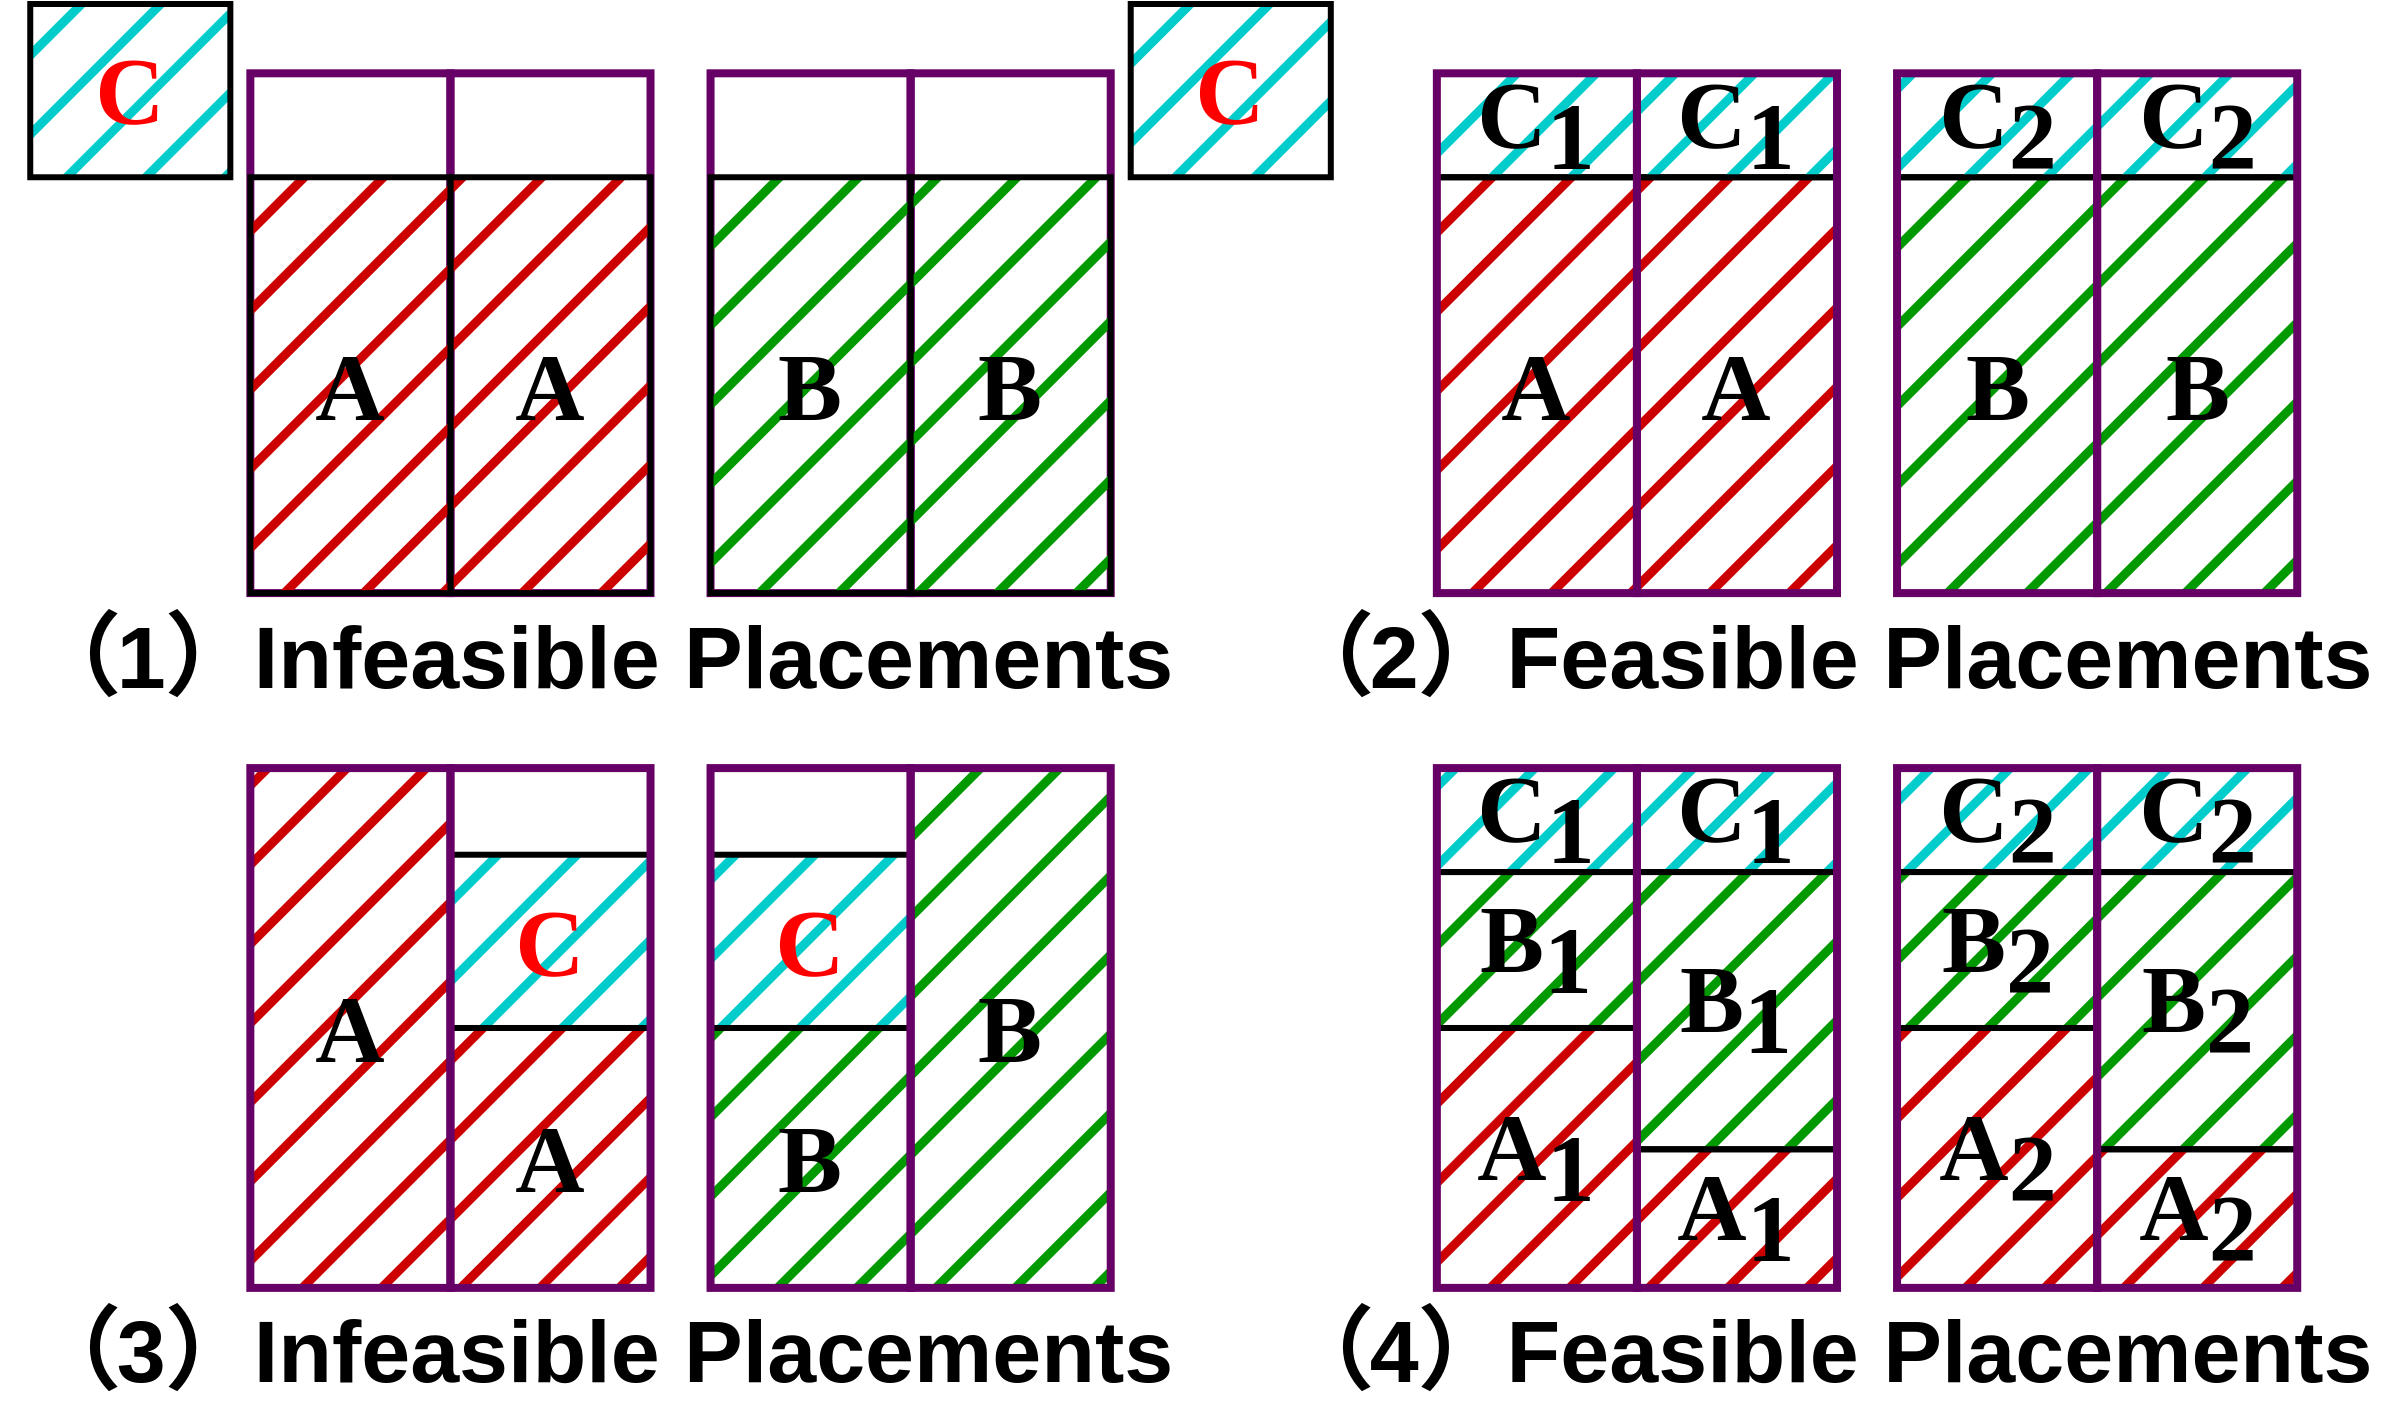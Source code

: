 <mxfile version="20.2.3" type="device"><diagram id="yovfLs7EsnpUDcY0frpM" name="第 1 页"><mxGraphModel dx="2725" dy="2518" grid="1" gridSize="10" guides="1" tooltips="1" connect="1" arrows="1" fold="1" page="1" pageScale="1" pageWidth="827" pageHeight="1169" math="0" shadow="0"><root><mxCell id="0"/><mxCell id="1" parent="0"/><mxCell id="_pueTc3TYhsXWfvqKbdf-9" value="&lt;font style=&quot;font-size: 48px;&quot;&gt;B&lt;/font&gt;" style="rounded=0;whiteSpace=wrap;html=1;strokeWidth=3;fillColor=#009900;fontColor=#000000;strokeColor=default;fillStyle=hatch;container=0;fontStyle=1;fontFamily=Arail;fontSize=48;gradientColor=none;" parent="1" vertex="1"><mxGeometry x="933.527" y="86.632" width="100.043" height="207.917" as="geometry"/></mxCell><mxCell id="_pueTc3TYhsXWfvqKbdf-10" value="&lt;font style=&quot;font-size: 48px;&quot;&gt;B&lt;/font&gt;" style="rounded=0;whiteSpace=wrap;html=1;strokeWidth=3;fillColor=#009900;fontColor=#000000;strokeColor=default;fillStyle=hatch;container=0;fontStyle=1;fontFamily=Arail;fontSize=48;gradientColor=none;" parent="1" vertex="1"><mxGeometry x="1033.57" y="86.632" width="100.043" height="207.917" as="geometry"/></mxCell><mxCell id="_pueTc3TYhsXWfvqKbdf-11" value="&lt;font style=&quot;font-size: 48px;&quot;&gt;C&lt;sub style=&quot;font-size: 48px;&quot;&gt;2&lt;/sub&gt;&lt;/font&gt;" style="rounded=0;whiteSpace=wrap;html=1;strokeWidth=3;fillColor=#00CCCC;fontColor=#000000;strokeColor=default;fillStyle=hatch;container=0;fontStyle=1;fontFamily=Arail;fontSize=48;gradientColor=none;" parent="1" vertex="1"><mxGeometry x="1033.57" y="34.653" width="100.043" height="51.979" as="geometry"/></mxCell><mxCell id="_pueTc3TYhsXWfvqKbdf-12" value="&lt;font style=&quot;font-size: 48px;&quot;&gt;C&lt;sub style=&quot;font-size: 48px;&quot;&gt;2&lt;/sub&gt;&lt;/font&gt;" style="rounded=0;whiteSpace=wrap;html=1;strokeWidth=3;fillColor=#00CCCC;fontColor=#000000;strokeColor=default;fillStyle=hatch;container=0;fontStyle=1;fontFamily=Arail;fontSize=48;gradientColor=none;" parent="1" vertex="1"><mxGeometry x="933.527" y="34.653" width="100.043" height="51.979" as="geometry"/></mxCell><mxCell id="_pueTc3TYhsXWfvqKbdf-5" value="&lt;font style=&quot;font-size: 48px;&quot;&gt;A&lt;/font&gt;" style="rounded=0;whiteSpace=wrap;html=1;strokeWidth=3;fillColor=#CC0000;fontColor=#000000;strokeColor=default;fillStyle=hatch;container=0;fontStyle=1;fontFamily=Arail;fontSize=48;" parent="1" vertex="1"><mxGeometry x="803.471" y="86.632" width="100.043" height="207.917" as="geometry"/></mxCell><mxCell id="_pueTc3TYhsXWfvqKbdf-6" value="&lt;font style=&quot;font-size: 48px;&quot;&gt;A&lt;/font&gt;" style="rounded=0;whiteSpace=wrap;html=1;strokeWidth=3;fillColor=#CC0000;fontColor=#000000;strokeColor=default;fillStyle=hatch;container=0;fontStyle=1;fontFamily=Arail;fontSize=48;gradientColor=none;" parent="1" vertex="1"><mxGeometry x="703.428" y="86.632" width="100.043" height="207.917" as="geometry"/></mxCell><mxCell id="_pueTc3TYhsXWfvqKbdf-7" value="&lt;font style=&quot;font-size: 48px;&quot;&gt;C&lt;sub style=&quot;font-size: 48px;&quot;&gt;1&lt;/sub&gt;&lt;/font&gt;" style="rounded=0;whiteSpace=wrap;html=1;strokeWidth=3;fillColor=#00CCCC;fontColor=#000000;strokeColor=default;fillStyle=hatch;container=0;fontStyle=1;fontFamily=Arail;fontSize=48;gradientColor=none;" parent="1" vertex="1"><mxGeometry x="703.428" y="34.653" width="100.043" height="51.979" as="geometry"/></mxCell><mxCell id="_pueTc3TYhsXWfvqKbdf-8" value="C&lt;sub style=&quot;font-size: 48px;&quot;&gt;1&lt;/sub&gt;" style="rounded=0;whiteSpace=wrap;html=1;strokeWidth=3;fillColor=#00CCCC;fontColor=#000000;strokeColor=default;fillStyle=hatch;container=0;fontStyle=1;fontFamily=Arail;fontSize=48;gradientColor=none;" parent="1" vertex="1"><mxGeometry x="803.471" y="34.653" width="100.043" height="51.979" as="geometry"/></mxCell><mxCell id="EKaG1iXkSD2xe6nxyGjz-1" value="&lt;font style=&quot;font-size: 48px;&quot;&gt;B&lt;/font&gt;" style="rounded=0;whiteSpace=wrap;html=1;strokeWidth=3;fillColor=#009900;fontColor=#000000;strokeColor=default;fillStyle=hatch;container=0;fontStyle=1;fontFamily=Arail;fontSize=48;gradientColor=none;" parent="1" vertex="1"><mxGeometry x="340.271" y="511.996" width="100.043" height="129.948" as="geometry"/></mxCell><mxCell id="EKaG1iXkSD2xe6nxyGjz-10" value="&lt;font color=&quot;#ff0000&quot; style=&quot;font-size: 48px;&quot;&gt;C&lt;/font&gt;" style="rounded=0;whiteSpace=wrap;html=1;strokeWidth=3;fillColor=#00CCCC;fontColor=#000000;strokeColor=default;fillStyle=hatch;container=0;fontStyle=1;fontFamily=Arail;fontSize=48;gradientColor=none;" parent="1" vertex="1"><mxGeometry x="340.271" y="425.364" width="100.043" height="86.632" as="geometry"/></mxCell><mxCell id="EKaG1iXkSD2xe6nxyGjz-2" value="&lt;font style=&quot;font-size: 48px;&quot;&gt;B&lt;/font&gt;" style="rounded=0;whiteSpace=wrap;html=1;strokeWidth=3;fillColor=#009900;fontColor=#000000;strokeColor=default;fillStyle=hatch;container=0;fontStyle=1;fontFamily=Arail;fontSize=48;gradientColor=none;" parent="1" vertex="1"><mxGeometry x="440.314" y="382.048" width="100.043" height="259.897" as="geometry"/></mxCell><mxCell id="EKaG1iXkSD2xe6nxyGjz-6" value="&lt;font style=&quot;font-size: 48px;&quot;&gt;A&lt;/font&gt;" style="rounded=0;whiteSpace=wrap;html=1;strokeWidth=3;fillColor=#CC0000;fontColor=#000000;strokeColor=default;fillStyle=hatch;container=0;fontStyle=1;fontFamily=Arail;fontSize=48;" parent="1" vertex="1"><mxGeometry x="210.215" y="511.996" width="100.043" height="129.948" as="geometry"/></mxCell><mxCell id="EKaG1iXkSD2xe6nxyGjz-9" value="&lt;font color=&quot;#ff0000&quot; style=&quot;font-size: 48px;&quot;&gt;C&lt;/font&gt;" style="rounded=0;whiteSpace=wrap;html=1;strokeWidth=3;fillColor=#00CCCC;fontColor=#000000;strokeColor=default;fillStyle=hatch;container=0;fontStyle=1;fontFamily=Arail;fontSize=48;gradientColor=none;" parent="1" vertex="1"><mxGeometry x="210.215" y="425.364" width="100.043" height="86.632" as="geometry"/></mxCell><mxCell id="EKaG1iXkSD2xe6nxyGjz-7" value="&lt;font style=&quot;font-size: 48px;&quot;&gt;A&lt;/font&gt;" style="rounded=0;whiteSpace=wrap;html=1;strokeWidth=3;fillColor=#CC0000;fontColor=#000000;strokeColor=default;fillStyle=hatch;container=0;fontStyle=1;fontFamily=Arail;fontSize=48;gradientColor=none;" parent="1" vertex="1"><mxGeometry x="110.172" y="382.048" width="100.043" height="259.897" as="geometry"/></mxCell><mxCell id="EKaG1iXkSD2xe6nxyGjz-31" value="&lt;font style=&quot;font-size: 48px;&quot;&gt;A&lt;sub style=&quot;font-size: 48px;&quot;&gt;1&lt;/sub&gt;&lt;/font&gt;" style="rounded=0;whiteSpace=wrap;html=1;strokeWidth=3;fillColor=#CC0000;fontColor=#000000;strokeColor=default;fillStyle=hatch;container=0;fontStyle=1;fontFamily=Arail;fontSize=48;" parent="1" vertex="1"><mxGeometry x="803.471" y="572.639" width="100.043" height="69.306" as="geometry"/></mxCell><mxCell id="EKaG1iXkSD2xe6nxyGjz-32" value="&lt;font style=&quot;font-size: 48px;&quot;&gt;A&lt;sub style=&quot;font-size: 48px;&quot;&gt;1&lt;/sub&gt;&lt;/font&gt;" style="rounded=0;whiteSpace=wrap;html=1;strokeWidth=3;fillColor=#CC0000;fontColor=#000000;strokeColor=default;fillStyle=hatch;container=0;fontStyle=1;fontFamily=Arail;fontSize=48;gradientColor=none;" parent="1" vertex="1"><mxGeometry x="703.428" y="511.996" width="100.043" height="129.948" as="geometry"/></mxCell><mxCell id="EKaG1iXkSD2xe6nxyGjz-36" value="&lt;font style=&quot;font-size: 48px;&quot;&gt;B&lt;sub style=&quot;font-size: 48px;&quot;&gt;1&lt;/sub&gt;&lt;/font&gt;" style="rounded=0;whiteSpace=wrap;html=1;strokeWidth=3;fillColor=#009900;fontColor=#000000;strokeColor=default;fillStyle=hatch;container=0;fontStyle=1;fontFamily=Arail;fontSize=48;gradientColor=none;" parent="1" vertex="1"><mxGeometry x="703.428" y="434.027" width="100.043" height="77.969" as="geometry"/></mxCell><mxCell id="EKaG1iXkSD2xe6nxyGjz-38" value="B&lt;sub style=&quot;font-size: 48px;&quot;&gt;1&lt;/sub&gt;" style="rounded=0;whiteSpace=wrap;html=1;strokeWidth=3;fillColor=#009900;fontColor=#000000;strokeColor=default;fillStyle=hatch;container=0;fontStyle=1;fontFamily=Arail;fontSize=48;gradientColor=none;" parent="1" vertex="1"><mxGeometry x="803.471" y="434.027" width="100.043" height="138.611" as="geometry"/></mxCell><mxCell id="EKaG1iXkSD2xe6nxyGjz-44" value="&lt;font style=&quot;font-size: 48px;&quot;&gt;C&lt;sub style=&quot;font-size: 48px;&quot;&gt;1&lt;/sub&gt;&lt;/font&gt;" style="rounded=0;whiteSpace=wrap;html=1;strokeWidth=3;fillColor=#00CCCC;fontColor=#000000;strokeColor=default;fillStyle=hatch;container=0;fontStyle=1;fontFamily=Arail;fontSize=48;gradientColor=none;" parent="1" vertex="1"><mxGeometry x="703.428" y="382.048" width="100.043" height="51.979" as="geometry"/></mxCell><mxCell id="EKaG1iXkSD2xe6nxyGjz-45" value="C&lt;sub style=&quot;font-size: 48px;&quot;&gt;1&lt;/sub&gt;" style="rounded=0;whiteSpace=wrap;html=1;strokeWidth=3;fillColor=#00CCCC;fontColor=#000000;strokeColor=default;fillStyle=hatch;container=0;fontStyle=1;fontFamily=Arail;fontSize=48;gradientColor=none;" parent="1" vertex="1"><mxGeometry x="803.471" y="382.048" width="100.043" height="51.979" as="geometry"/></mxCell><mxCell id="EKaG1iXkSD2xe6nxyGjz-29" value="&lt;font style=&quot;font-size: 48px;&quot;&gt;B&lt;sub style=&quot;font-size: 48px;&quot;&gt;2&lt;/sub&gt;&lt;/font&gt;" style="rounded=0;whiteSpace=wrap;html=1;strokeWidth=3;fillColor=#009900;fontColor=#000000;strokeColor=default;fillStyle=hatch;container=0;fontStyle=1;fontFamily=Arail;fontSize=48;gradientColor=none;" parent="1" vertex="1"><mxGeometry x="933.527" y="434.027" width="100.043" height="77.969" as="geometry"/></mxCell><mxCell id="EKaG1iXkSD2xe6nxyGjz-30" value="&lt;font style=&quot;font-size: 48px;&quot;&gt;B&lt;sub style=&quot;font-size: 48px;&quot;&gt;2&lt;/sub&gt;&lt;/font&gt;" style="rounded=0;whiteSpace=wrap;html=1;strokeWidth=3;fillColor=#009900;fontColor=#000000;strokeColor=default;fillStyle=hatch;container=0;fontStyle=1;fontFamily=Arail;fontSize=48;gradientColor=none;" parent="1" vertex="1"><mxGeometry x="1033.57" y="434.027" width="100.043" height="138.611" as="geometry"/></mxCell><mxCell id="EKaG1iXkSD2xe6nxyGjz-39" value="&lt;font style=&quot;font-size: 48px;&quot;&gt;A&lt;sub style=&quot;font-size: 48px;&quot;&gt;2&lt;/sub&gt;&lt;/font&gt;" style="rounded=0;whiteSpace=wrap;html=1;strokeWidth=3;fillColor=#CC0000;fontColor=#000000;strokeColor=default;fillStyle=hatch;container=0;fontStyle=1;fontFamily=Arail;fontSize=48;gradientColor=none;" parent="1" vertex="1"><mxGeometry x="933.527" y="511.996" width="100.043" height="129.948" as="geometry"/></mxCell><mxCell id="EKaG1iXkSD2xe6nxyGjz-43" value="&lt;font style=&quot;font-size: 48px;&quot;&gt;A&lt;sub style=&quot;font-size: 48px;&quot;&gt;2&lt;/sub&gt;&lt;/font&gt;" style="rounded=0;whiteSpace=wrap;html=1;strokeWidth=3;fillColor=#CC0000;fontColor=#000000;strokeColor=default;fillStyle=hatch;container=0;fontStyle=1;fontFamily=Arail;fontSize=48;" parent="1" vertex="1"><mxGeometry x="1033.57" y="572.639" width="100.043" height="69.306" as="geometry"/></mxCell><mxCell id="EKaG1iXkSD2xe6nxyGjz-46" value="&lt;font style=&quot;font-size: 48px;&quot;&gt;C&lt;sub style=&quot;font-size: 48px;&quot;&gt;2&lt;/sub&gt;&lt;/font&gt;" style="rounded=0;whiteSpace=wrap;html=1;strokeWidth=3;fillColor=#00CCCC;fontColor=#000000;strokeColor=default;fillStyle=hatch;container=0;fontStyle=1;fontFamily=Arail;fontSize=48;gradientColor=none;" parent="1" vertex="1"><mxGeometry x="1033.57" y="382.048" width="100.043" height="51.979" as="geometry"/></mxCell><mxCell id="EKaG1iXkSD2xe6nxyGjz-47" value="&lt;font style=&quot;font-size: 48px;&quot;&gt;C&lt;sub style=&quot;font-size: 48px;&quot;&gt;2&lt;/sub&gt;&lt;/font&gt;" style="rounded=0;whiteSpace=wrap;html=1;strokeWidth=3;fillColor=#00CCCC;fontColor=#000000;strokeColor=default;fillStyle=hatch;container=0;fontStyle=1;fontFamily=Arail;fontSize=48;gradientColor=none;" parent="1" vertex="1"><mxGeometry x="933.527" y="382.048" width="100.043" height="51.979" as="geometry"/></mxCell><mxCell id="EKaG1iXkSD2xe6nxyGjz-25" value="" style="rounded=0;whiteSpace=wrap;html=1;strokeWidth=4;fillColor=none;strokeColor=#660066;" parent="1" vertex="1"><mxGeometry x="1033.57" y="382.048" width="100.043" height="259.897" as="geometry"/></mxCell><mxCell id="EKaG1iXkSD2xe6nxyGjz-26" value="" style="rounded=0;whiteSpace=wrap;html=1;strokeWidth=4;fillColor=none;strokeColor=#660066;" parent="1" vertex="1"><mxGeometry x="933.527" y="382.048" width="100.043" height="259.897" as="geometry"/></mxCell><mxCell id="EKaG1iXkSD2xe6nxyGjz-27" value="" style="rounded=0;whiteSpace=wrap;html=1;strokeWidth=4;fillColor=none;strokeColor=#660066;" parent="1" vertex="1"><mxGeometry x="803.471" y="382.048" width="100.043" height="259.897" as="geometry"/></mxCell><mxCell id="EKaG1iXkSD2xe6nxyGjz-28" value="" style="rounded=0;whiteSpace=wrap;html=1;strokeWidth=4;fillColor=none;strokeColor=#660066;" parent="1" vertex="1"><mxGeometry x="703.428" y="382.048" width="100.043" height="259.897" as="geometry"/></mxCell><mxCell id="EKaG1iXkSD2xe6nxyGjz-4" value="" style="rounded=0;whiteSpace=wrap;html=1;strokeWidth=4;fillColor=none;strokeColor=#660066;" parent="1" vertex="1"><mxGeometry x="440.314" y="382.048" width="100.043" height="259.897" as="geometry"/></mxCell><mxCell id="EKaG1iXkSD2xe6nxyGjz-5" value="" style="rounded=0;whiteSpace=wrap;html=1;strokeWidth=4;fillColor=none;strokeColor=#660066;" parent="1" vertex="1"><mxGeometry x="340.271" y="382.048" width="100.043" height="259.897" as="geometry"/></mxCell><mxCell id="EKaG1iXkSD2xe6nxyGjz-11" value="" style="rounded=0;whiteSpace=wrap;html=1;strokeWidth=4;fillColor=none;strokeColor=#660066;" parent="1" vertex="1"><mxGeometry x="210.215" y="382.048" width="100.043" height="259.897" as="geometry"/></mxCell><mxCell id="EKaG1iXkSD2xe6nxyGjz-12" value="" style="rounded=0;whiteSpace=wrap;html=1;strokeWidth=4;fillColor=none;strokeColor=#660066;" parent="1" vertex="1"><mxGeometry x="110.172" y="382.048" width="100.043" height="259.897" as="geometry"/></mxCell><mxCell id="_pueTc3TYhsXWfvqKbdf-17" value="" style="rounded=0;whiteSpace=wrap;html=1;strokeWidth=4;fillColor=none;strokeColor=#660066;" parent="1" vertex="1"><mxGeometry x="440.314" y="34.653" width="100.043" height="259.897" as="geometry"/></mxCell><mxCell id="_pueTc3TYhsXWfvqKbdf-18" value="" style="rounded=0;whiteSpace=wrap;html=1;strokeWidth=4;fillColor=none;strokeColor=#660066;" parent="1" vertex="1"><mxGeometry x="340.271" y="34.653" width="100.043" height="259.897" as="geometry"/></mxCell><mxCell id="_pueTc3TYhsXWfvqKbdf-19" value="" style="rounded=0;whiteSpace=wrap;html=1;strokeWidth=4;fillColor=none;strokeColor=#660066;" parent="1" vertex="1"><mxGeometry x="210.215" y="34.653" width="100.043" height="259.897" as="geometry"/></mxCell><mxCell id="_pueTc3TYhsXWfvqKbdf-20" value="" style="rounded=0;whiteSpace=wrap;html=1;strokeWidth=4;fillColor=none;strokeColor=#660066;" parent="1" vertex="1"><mxGeometry x="110.172" y="34.653" width="100.043" height="259.897" as="geometry"/></mxCell><mxCell id="_pueTc3TYhsXWfvqKbdf-13" value="" style="rounded=0;whiteSpace=wrap;html=1;strokeWidth=4;fillColor=none;strokeColor=#660066;" parent="1" vertex="1"><mxGeometry x="1033.57" y="34.653" width="100.043" height="259.897" as="geometry"/></mxCell><mxCell id="_pueTc3TYhsXWfvqKbdf-14" value="" style="rounded=0;whiteSpace=wrap;html=1;strokeWidth=4;fillColor=none;strokeColor=#660066;" parent="1" vertex="1"><mxGeometry x="933.527" y="34.653" width="100.043" height="259.897" as="geometry"/></mxCell><mxCell id="_pueTc3TYhsXWfvqKbdf-15" value="" style="rounded=0;whiteSpace=wrap;html=1;strokeWidth=4;fillColor=none;strokeColor=#660066;" parent="1" vertex="1"><mxGeometry x="803.471" y="34.653" width="100.043" height="259.897" as="geometry"/></mxCell><mxCell id="_pueTc3TYhsXWfvqKbdf-16" value="" style="rounded=0;whiteSpace=wrap;html=1;strokeWidth=4;fillColor=none;strokeColor=#660066;" parent="1" vertex="1"><mxGeometry x="703.428" y="34.653" width="100.043" height="259.897" as="geometry"/></mxCell><mxCell id="EKaG1iXkSD2xe6nxyGjz-49" value="&lt;font style=&quot;font-size: 44px;&quot;&gt;（3）Infeasible Placements&lt;/font&gt;" style="text;html=1;align=center;verticalAlign=middle;resizable=0;points=[];autosize=1;strokeColor=none;fillColor=none;fontColor=#000000;fontSize=44;fontStyle=1" parent="1" vertex="1"><mxGeometry x="-15" y="639.042" width="600" height="70" as="geometry"/></mxCell><mxCell id="EKaG1iXkSD2xe6nxyGjz-52" value="&lt;font color=&quot;#000000&quot; style=&quot;font-size: 44px;&quot;&gt;（4）Feasible Placements&lt;/font&gt;" style="text;html=1;align=center;verticalAlign=middle;resizable=0;points=[];autosize=1;strokeColor=none;fillColor=none;fontColor=#FF0000;fontSize=44;fontStyle=1" parent="1" vertex="1"><mxGeometry x="613.086" y="639.042" width="570" height="70" as="geometry"/></mxCell><mxCell id="_pueTc3TYhsXWfvqKbdf-1" value="&lt;font style=&quot;font-size: 48px;&quot;&gt;B&lt;/font&gt;" style="rounded=0;whiteSpace=wrap;html=1;strokeWidth=3;fillColor=#009900;fontColor=#000000;strokeColor=default;fillStyle=hatch;container=0;fontStyle=1;fontFamily=Arail;fontSize=48;gradientColor=none;" parent="1" vertex="1"><mxGeometry x="340.271" y="86.632" width="100.043" height="207.917" as="geometry"/></mxCell><mxCell id="_pueTc3TYhsXWfvqKbdf-2" value="&lt;font style=&quot;font-size: 48px;&quot;&gt;B&lt;/font&gt;" style="rounded=0;whiteSpace=wrap;html=1;strokeWidth=3;fillColor=#009900;fontColor=#000000;strokeColor=default;fillStyle=hatch;container=0;fontStyle=1;fontFamily=Arail;fontSize=48;gradientColor=none;" parent="1" vertex="1"><mxGeometry x="440.314" y="86.632" width="100.043" height="207.917" as="geometry"/></mxCell><mxCell id="_pueTc3TYhsXWfvqKbdf-3" value="&lt;font style=&quot;font-size: 48px;&quot;&gt;A&lt;/font&gt;" style="rounded=0;whiteSpace=wrap;html=1;strokeWidth=3;fillColor=#CC0000;fontColor=#000000;strokeColor=default;fillStyle=hatch;container=0;fontStyle=1;fontFamily=Arail;fontSize=48;" parent="1" vertex="1"><mxGeometry x="210.215" y="86.632" width="100.043" height="207.917" as="geometry"/></mxCell><mxCell id="_pueTc3TYhsXWfvqKbdf-4" value="&lt;font style=&quot;font-size: 48px;&quot;&gt;A&lt;/font&gt;" style="rounded=0;whiteSpace=wrap;html=1;strokeWidth=3;fillColor=#CC0000;fontColor=#000000;strokeColor=default;fillStyle=hatch;container=0;fontStyle=1;fontFamily=Arail;fontSize=48;gradientColor=none;" parent="1" vertex="1"><mxGeometry x="110.172" y="86.632" width="100.043" height="207.917" as="geometry"/></mxCell><mxCell id="_pueTc3TYhsXWfvqKbdf-21" value="&lt;font color=&quot;#ff0000&quot; style=&quot;font-size: 48px;&quot;&gt;C&lt;/font&gt;" style="rounded=0;whiteSpace=wrap;html=1;strokeWidth=3;fillColor=#00CCCC;fontColor=#000000;strokeColor=default;fillStyle=hatch;container=0;fontStyle=1;fontFamily=Arail;fontSize=48;gradientColor=none;" parent="1" vertex="1"><mxGeometry x="0.125" width="100.043" height="86.632" as="geometry"/></mxCell><mxCell id="_pueTc3TYhsXWfvqKbdf-22" value="&lt;font color=&quot;#ff0000&quot; style=&quot;font-size: 48px;&quot;&gt;C&lt;/font&gt;" style="rounded=0;whiteSpace=wrap;html=1;strokeWidth=3;fillColor=#00CCCC;fontColor=#000000;strokeColor=default;fillStyle=hatch;container=0;fontStyle=1;fontFamily=Arail;fontSize=48;gradientColor=none;" parent="1" vertex="1"><mxGeometry x="550.362" width="100.043" height="86.632" as="geometry"/></mxCell><mxCell id="_pueTc3TYhsXWfvqKbdf-23" value="&lt;font style=&quot;font-size: 44px;&quot;&gt;（1）Infeasible Placements&lt;/font&gt;" style="text;html=1;align=center;verticalAlign=middle;resizable=0;points=[];autosize=1;strokeColor=none;fillColor=none;fontColor=#000000;fontSize=44;fontStyle=1" parent="1" vertex="1"><mxGeometry x="-14.998" y="291.647" width="600" height="70" as="geometry"/></mxCell><mxCell id="_pueTc3TYhsXWfvqKbdf-24" value="&lt;font color=&quot;#000000&quot; style=&quot;font-size: 44px;&quot;&gt;（2）Feasible Placements&lt;/font&gt;" style="text;html=1;align=center;verticalAlign=middle;resizable=0;points=[];autosize=1;strokeColor=none;fillColor=none;fontColor=#FF0000;fontSize=44;fontStyle=1" parent="1" vertex="1"><mxGeometry x="613.086" y="291.647" width="570" height="70" as="geometry"/></mxCell></root></mxGraphModel></diagram></mxfile>